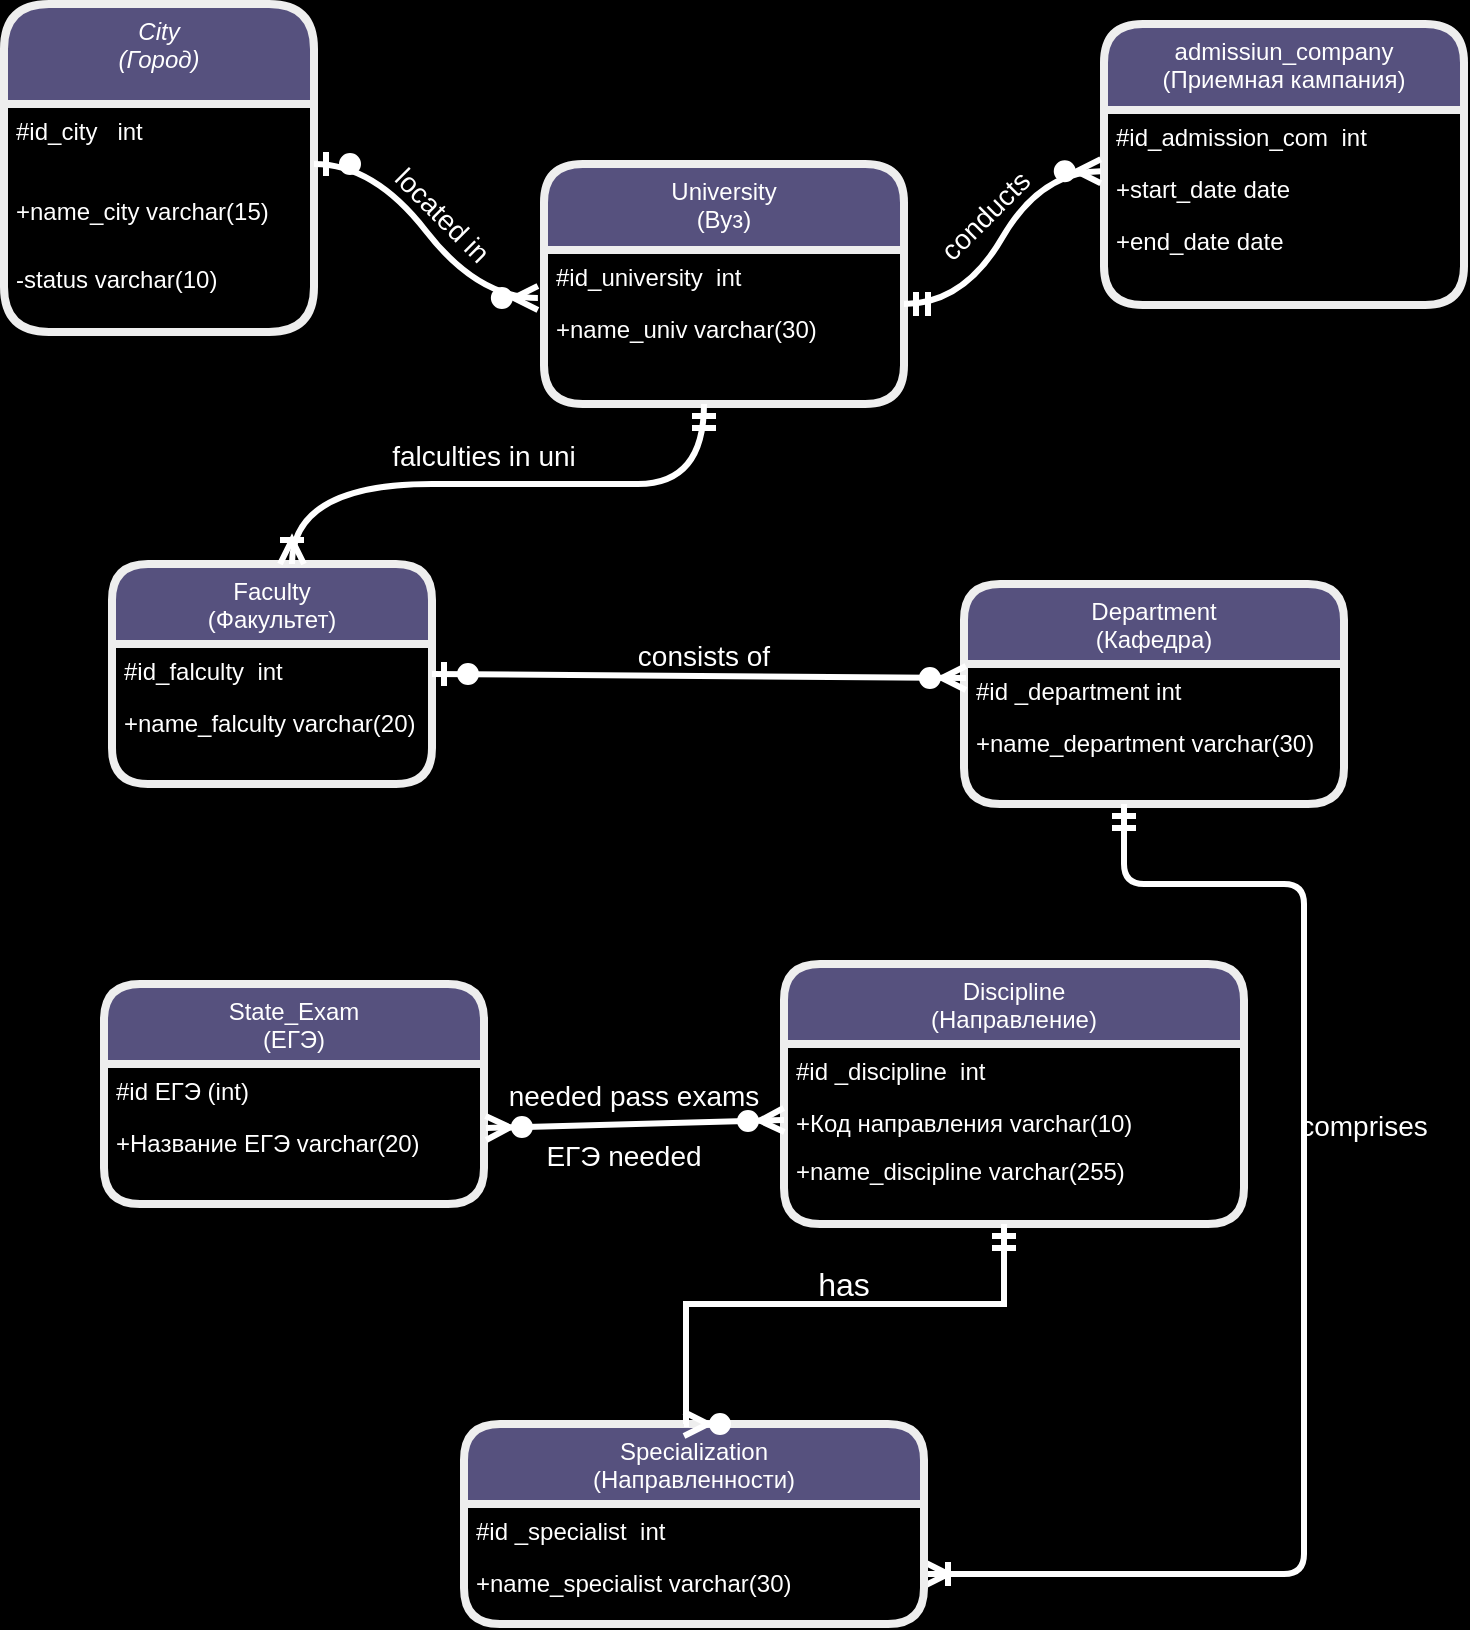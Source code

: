 <mxfile version="24.7.12">
  <diagram id="C5RBs43oDa-KdzZeNtuy" name="Page-1">
    <mxGraphModel dx="1050" dy="607" grid="1" gridSize="10" guides="1" tooltips="1" connect="1" arrows="1" fold="1" page="1" pageScale="1" pageWidth="827" pageHeight="1169" background="#000000" math="0" shadow="0">
      <root>
        <mxCell id="WIyWlLk6GJQsqaUBKTNV-0" />
        <mxCell id="WIyWlLk6GJQsqaUBKTNV-1" parent="WIyWlLk6GJQsqaUBKTNV-0" />
        <mxCell id="zkfFHV4jXpPFQw0GAbJ--0" value="City&#xa;(Город)" style="swimlane;fontStyle=2;align=center;verticalAlign=top;childLayout=stackLayout;horizontal=1;startSize=50;horizontalStack=0;resizeParent=1;resizeLast=0;collapsible=1;marginBottom=0;rounded=1;shadow=0;strokeWidth=4;labelBackgroundColor=none;fillColor=#56517E;strokeColor=#EEEEEE;fontColor=#FFFFFF;" parent="WIyWlLk6GJQsqaUBKTNV-1" vertex="1">
          <mxGeometry x="200" y="40" width="155" height="164" as="geometry">
            <mxRectangle x="230" y="140" width="160" height="26" as="alternateBounds" />
          </mxGeometry>
        </mxCell>
        <mxCell id="zkfFHV4jXpPFQw0GAbJ--1" value="#id_city   int" style="text;align=left;verticalAlign=top;spacingLeft=4;spacingRight=4;overflow=hidden;rotatable=0;points=[[0,0.5],[1,0.5]];portConstraint=eastwest;labelBackgroundColor=none;fontColor=#FFFFFF;rounded=1;" parent="zkfFHV4jXpPFQw0GAbJ--0" vertex="1">
          <mxGeometry y="50" width="155" height="40" as="geometry" />
        </mxCell>
        <mxCell id="zkfFHV4jXpPFQw0GAbJ--2" value="+name_city varchar(15)" style="text;align=left;verticalAlign=top;spacingLeft=4;spacingRight=4;overflow=hidden;rotatable=0;points=[[0,0.5],[1,0.5]];portConstraint=eastwest;rounded=1;shadow=0;html=0;labelBackgroundColor=none;fontColor=#FFFFFF;" parent="zkfFHV4jXpPFQw0GAbJ--0" vertex="1">
          <mxGeometry y="90" width="155" height="34" as="geometry" />
        </mxCell>
        <mxCell id="zkfFHV4jXpPFQw0GAbJ--3" value="-status varchar(10)" style="text;align=left;verticalAlign=top;spacingLeft=4;spacingRight=4;overflow=hidden;rotatable=0;points=[[0,0.5],[1,0.5]];portConstraint=eastwest;rounded=1;shadow=0;html=0;labelBackgroundColor=none;fontColor=#FFFFFF;" parent="zkfFHV4jXpPFQw0GAbJ--0" vertex="1">
          <mxGeometry y="124" width="155" height="40" as="geometry" />
        </mxCell>
        <mxCell id="zkfFHV4jXpPFQw0GAbJ--6" value="Faculty&#xa;(Факультет)" style="swimlane;fontStyle=0;align=center;verticalAlign=top;childLayout=stackLayout;horizontal=1;startSize=40;horizontalStack=0;resizeParent=1;resizeLast=0;collapsible=1;marginBottom=0;rounded=1;shadow=0;strokeWidth=4;labelBackgroundColor=none;fillColor=#56517E;strokeColor=#EEEEEE;fontColor=#FFFFFF;" parent="WIyWlLk6GJQsqaUBKTNV-1" vertex="1">
          <mxGeometry x="254" y="320" width="160" height="110" as="geometry">
            <mxRectangle x="130" y="380" width="160" height="26" as="alternateBounds" />
          </mxGeometry>
        </mxCell>
        <mxCell id="zkfFHV4jXpPFQw0GAbJ--7" value="#id_falculty  int" style="text;align=left;verticalAlign=top;spacingLeft=4;spacingRight=4;overflow=hidden;rotatable=0;points=[[0,0.5],[1,0.5]];portConstraint=eastwest;labelBackgroundColor=none;fontColor=#FFFFFF;rounded=1;" parent="zkfFHV4jXpPFQw0GAbJ--6" vertex="1">
          <mxGeometry y="40" width="160" height="26" as="geometry" />
        </mxCell>
        <mxCell id="zkfFHV4jXpPFQw0GAbJ--8" value="+name_falculty varchar(20)" style="text;align=left;verticalAlign=top;spacingLeft=4;spacingRight=4;overflow=hidden;rotatable=0;points=[[0,0.5],[1,0.5]];portConstraint=eastwest;rounded=1;shadow=0;html=0;labelBackgroundColor=none;fontColor=#FFFFFF;" parent="zkfFHV4jXpPFQw0GAbJ--6" vertex="1">
          <mxGeometry y="66" width="160" height="26" as="geometry" />
        </mxCell>
        <mxCell id="7lo-S9fPvDPKYI1ttoRr-32" style="edgeStyle=none;curved=1;rounded=1;orthogonalLoop=1;jettySize=auto;html=1;fontSize=12;startSize=8;endSize=8;labelBackgroundColor=none;strokeColor=#182E3E;fontColor=default;" edge="1" parent="WIyWlLk6GJQsqaUBKTNV-1" source="zkfFHV4jXpPFQw0GAbJ--13">
          <mxGeometry relative="1" as="geometry">
            <mxPoint x="550" y="240" as="targetPoint" />
          </mxGeometry>
        </mxCell>
        <mxCell id="zkfFHV4jXpPFQw0GAbJ--13" value="University&#xa;(Вуз)" style="swimlane;fontStyle=0;align=center;verticalAlign=top;childLayout=stackLayout;horizontal=1;startSize=43;horizontalStack=0;resizeParent=1;resizeLast=0;collapsible=1;marginBottom=0;rounded=1;shadow=0;strokeWidth=4;labelBackgroundColor=none;fillColor=#56517E;strokeColor=#EEEEEE;fontColor=#FFFFFF;" parent="WIyWlLk6GJQsqaUBKTNV-1" vertex="1">
          <mxGeometry x="470" y="120" width="180" height="120" as="geometry">
            <mxRectangle x="340" y="380" width="170" height="26" as="alternateBounds" />
          </mxGeometry>
        </mxCell>
        <mxCell id="zkfFHV4jXpPFQw0GAbJ--14" value="#id_university  int" style="text;align=left;verticalAlign=top;spacingLeft=4;spacingRight=4;overflow=hidden;rotatable=0;points=[[0,0.5],[1,0.5]];portConstraint=eastwest;labelBackgroundColor=none;fontColor=#FFFFFF;rounded=1;" parent="zkfFHV4jXpPFQw0GAbJ--13" vertex="1">
          <mxGeometry y="43" width="180" height="26" as="geometry" />
        </mxCell>
        <mxCell id="7lo-S9fPvDPKYI1ttoRr-0" value="+name_univ varchar(30)" style="text;align=left;verticalAlign=top;spacingLeft=4;spacingRight=4;overflow=hidden;rotatable=0;points=[[0,0.5],[1,0.5]];portConstraint=eastwest;labelBackgroundColor=none;fontColor=#FFFFFF;rounded=1;" vertex="1" parent="zkfFHV4jXpPFQw0GAbJ--13">
          <mxGeometry y="69" width="180" height="26" as="geometry" />
        </mxCell>
        <mxCell id="zkfFHV4jXpPFQw0GAbJ--17" value="Department&#xa;(Кафедра)" style="swimlane;fontStyle=0;align=center;verticalAlign=top;childLayout=stackLayout;horizontal=1;startSize=40;horizontalStack=0;resizeParent=1;resizeLast=0;collapsible=1;marginBottom=0;rounded=1;shadow=0;strokeWidth=4;labelBackgroundColor=none;fillColor=#56517E;strokeColor=#EEEEEE;fontColor=#FFFFFF;" parent="WIyWlLk6GJQsqaUBKTNV-1" vertex="1">
          <mxGeometry x="680" y="330" width="190" height="110" as="geometry">
            <mxRectangle x="550" y="140" width="160" height="26" as="alternateBounds" />
          </mxGeometry>
        </mxCell>
        <mxCell id="zkfFHV4jXpPFQw0GAbJ--18" value="#id _department int" style="text;align=left;verticalAlign=top;spacingLeft=4;spacingRight=4;overflow=hidden;rotatable=0;points=[[0,0.5],[1,0.5]];portConstraint=eastwest;labelBackgroundColor=none;fontColor=#FFFFFF;rounded=1;" parent="zkfFHV4jXpPFQw0GAbJ--17" vertex="1">
          <mxGeometry y="40" width="190" height="26" as="geometry" />
        </mxCell>
        <mxCell id="zkfFHV4jXpPFQw0GAbJ--19" value="+name_department varchar(30)" style="text;align=left;verticalAlign=top;spacingLeft=4;spacingRight=4;overflow=hidden;rotatable=0;points=[[0,0.5],[1,0.5]];portConstraint=eastwest;rounded=1;shadow=0;html=0;labelBackgroundColor=none;fontColor=#FFFFFF;" parent="zkfFHV4jXpPFQw0GAbJ--17" vertex="1">
          <mxGeometry y="66" width="190" height="26" as="geometry" />
        </mxCell>
        <mxCell id="7lo-S9fPvDPKYI1ttoRr-11" value="&lt;font style=&quot;font-size: 14px;&quot;&gt;located in&lt;/font&gt;" style="text;strokeColor=none;fillColor=none;html=1;align=center;verticalAlign=middle;whiteSpace=wrap;rounded=1;fontSize=16;labelBackgroundColor=none;fontColor=#FFFFFF;rotation=45;" vertex="1" parent="WIyWlLk6GJQsqaUBKTNV-1">
          <mxGeometry x="380" y="130" width="80" height="30" as="geometry" />
        </mxCell>
        <mxCell id="7lo-S9fPvDPKYI1ttoRr-13" value="admissiun_company&#xa;(Приемная кампания)" style="swimlane;fontStyle=0;align=center;verticalAlign=top;childLayout=stackLayout;horizontal=1;startSize=43;horizontalStack=0;resizeParent=1;resizeLast=0;collapsible=1;marginBottom=0;rounded=1;shadow=0;strokeWidth=4;labelBackgroundColor=none;fillColor=#56517E;strokeColor=#EEEEEE;fontColor=#FFFFFF;" vertex="1" parent="WIyWlLk6GJQsqaUBKTNV-1">
          <mxGeometry x="750" y="50" width="180" height="140.5" as="geometry">
            <mxRectangle x="340" y="380" width="170" height="26" as="alternateBounds" />
          </mxGeometry>
        </mxCell>
        <mxCell id="7lo-S9fPvDPKYI1ttoRr-14" value="#id_admission_com  int" style="text;align=left;verticalAlign=top;spacingLeft=4;spacingRight=4;overflow=hidden;rotatable=0;points=[[0,0.5],[1,0.5]];portConstraint=eastwest;labelBackgroundColor=none;fontColor=#FFFFFF;rounded=1;" vertex="1" parent="7lo-S9fPvDPKYI1ttoRr-13">
          <mxGeometry y="43" width="180" height="26" as="geometry" />
        </mxCell>
        <mxCell id="7lo-S9fPvDPKYI1ttoRr-16" value="+start_date date" style="text;align=left;verticalAlign=top;spacingLeft=4;spacingRight=4;overflow=hidden;rotatable=0;points=[[0,0.5],[1,0.5]];portConstraint=eastwest;labelBackgroundColor=none;fontColor=#FFFFFF;rounded=1;" vertex="1" parent="7lo-S9fPvDPKYI1ttoRr-13">
          <mxGeometry y="69" width="180" height="26" as="geometry" />
        </mxCell>
        <mxCell id="7lo-S9fPvDPKYI1ttoRr-18" value="+end_date date" style="text;align=left;verticalAlign=top;spacingLeft=4;spacingRight=4;overflow=hidden;rotatable=0;points=[[0,0.5],[1,0.5]];portConstraint=eastwest;labelBackgroundColor=none;fontColor=#FFFFFF;rounded=1;" vertex="1" parent="7lo-S9fPvDPKYI1ttoRr-13">
          <mxGeometry y="95" width="180" height="26" as="geometry" />
        </mxCell>
        <mxCell id="7lo-S9fPvDPKYI1ttoRr-20" value="" style="edgeStyle=entityRelationEdgeStyle;fontSize=12;html=1;endArrow=ERzeroToMany;startArrow=ERmandOne;rounded=1;startSize=8;endSize=8;curved=1;entryX=-0.009;entryY=0.177;entryDx=0;entryDy=0;labelBackgroundColor=none;strokeColor=#FFFFFF;fontColor=default;strokeWidth=3;entryPerimeter=0;" edge="1" parent="WIyWlLk6GJQsqaUBKTNV-1" target="7lo-S9fPvDPKYI1ttoRr-16">
          <mxGeometry width="100" height="100" relative="1" as="geometry">
            <mxPoint x="650" y="190" as="sourcePoint" />
            <mxPoint x="750" y="111.5" as="targetPoint" />
            <Array as="points">
              <mxPoint x="760" y="140" />
            </Array>
          </mxGeometry>
        </mxCell>
        <mxCell id="7lo-S9fPvDPKYI1ttoRr-21" value="" style="edgeStyle=entityRelationEdgeStyle;fontSize=12;html=1;endArrow=ERzeroToMany;startArrow=ERzeroToOne;rounded=1;startSize=8;endSize=8;curved=1;entryX=-0.017;entryY=0.923;entryDx=0;entryDy=0;entryPerimeter=0;labelBackgroundColor=none;strokeColor=#FFFFFF;fontColor=default;strokeWidth=3;" edge="1" parent="WIyWlLk6GJQsqaUBKTNV-1" target="zkfFHV4jXpPFQw0GAbJ--14">
          <mxGeometry width="100" height="100" relative="1" as="geometry">
            <mxPoint x="355" y="120" as="sourcePoint" />
            <mxPoint x="455" y="20" as="targetPoint" />
          </mxGeometry>
        </mxCell>
        <mxCell id="7lo-S9fPvDPKYI1ttoRr-22" value="Discipline&#xa;(Направление)" style="swimlane;fontStyle=0;align=center;verticalAlign=top;childLayout=stackLayout;horizontal=1;startSize=40;horizontalStack=0;resizeParent=1;resizeLast=0;collapsible=1;marginBottom=0;rounded=1;shadow=0;strokeWidth=4;labelBackgroundColor=none;fillColor=#56517E;strokeColor=#EEEEEE;fontColor=#FFFFFF;" vertex="1" parent="WIyWlLk6GJQsqaUBKTNV-1">
          <mxGeometry x="590" y="520" width="230" height="130" as="geometry">
            <mxRectangle x="550" y="140" width="160" height="26" as="alternateBounds" />
          </mxGeometry>
        </mxCell>
        <mxCell id="7lo-S9fPvDPKYI1ttoRr-23" value="#id _discipline  int" style="text;align=left;verticalAlign=top;spacingLeft=4;spacingRight=4;overflow=hidden;rotatable=0;points=[[0,0.5],[1,0.5]];portConstraint=eastwest;labelBackgroundColor=none;fontColor=#FFFFFF;rounded=1;" vertex="1" parent="7lo-S9fPvDPKYI1ttoRr-22">
          <mxGeometry y="40" width="230" height="26" as="geometry" />
        </mxCell>
        <mxCell id="7lo-S9fPvDPKYI1ttoRr-25" value="+Код направления varchar(10)" style="text;align=left;verticalAlign=top;spacingLeft=4;spacingRight=4;overflow=hidden;rotatable=0;points=[[0,0.5],[1,0.5]];portConstraint=eastwest;labelBackgroundColor=none;fontColor=#FFFFFF;rounded=1;" vertex="1" parent="7lo-S9fPvDPKYI1ttoRr-22">
          <mxGeometry y="66" width="230" height="24" as="geometry" />
        </mxCell>
        <mxCell id="7lo-S9fPvDPKYI1ttoRr-52" value="+name_discipline varchar(255)" style="text;align=left;verticalAlign=top;spacingLeft=4;spacingRight=4;overflow=hidden;rotatable=0;points=[[0,0.5],[1,0.5]];portConstraint=eastwest;labelBackgroundColor=none;fontColor=#FFFFFF;rounded=1;" vertex="1" parent="7lo-S9fPvDPKYI1ttoRr-22">
          <mxGeometry y="90" width="230" height="24" as="geometry" />
        </mxCell>
        <mxCell id="7lo-S9fPvDPKYI1ttoRr-27" value="State_Exam&#xa;(ЕГЭ)" style="swimlane;fontStyle=0;align=center;verticalAlign=top;childLayout=stackLayout;horizontal=1;startSize=40;horizontalStack=0;resizeParent=1;resizeLast=0;collapsible=1;marginBottom=0;rounded=1;shadow=0;strokeWidth=4;labelBackgroundColor=none;fillColor=#56517E;strokeColor=#EEEEEE;fontColor=#FFFFFF;" vertex="1" parent="WIyWlLk6GJQsqaUBKTNV-1">
          <mxGeometry x="250" y="530" width="190" height="110" as="geometry">
            <mxRectangle x="550" y="140" width="160" height="26" as="alternateBounds" />
          </mxGeometry>
        </mxCell>
        <mxCell id="7lo-S9fPvDPKYI1ttoRr-28" value="#id ЕГЭ (int)" style="text;align=left;verticalAlign=top;spacingLeft=4;spacingRight=4;overflow=hidden;rotatable=0;points=[[0,0.5],[1,0.5]];portConstraint=eastwest;labelBackgroundColor=none;fontColor=#FFFFFF;rounded=1;" vertex="1" parent="7lo-S9fPvDPKYI1ttoRr-27">
          <mxGeometry y="40" width="190" height="26" as="geometry" />
        </mxCell>
        <mxCell id="7lo-S9fPvDPKYI1ttoRr-29" value="+Название ЕГЭ varchar(20)" style="text;align=left;verticalAlign=top;spacingLeft=4;spacingRight=4;overflow=hidden;rotatable=0;points=[[0,0.5],[1,0.5]];portConstraint=eastwest;rounded=1;shadow=0;html=0;labelBackgroundColor=none;fontColor=#FFFFFF;" vertex="1" parent="7lo-S9fPvDPKYI1ttoRr-27">
          <mxGeometry y="66" width="190" height="26" as="geometry" />
        </mxCell>
        <mxCell id="7lo-S9fPvDPKYI1ttoRr-33" value="" style="edgeStyle=orthogonalEdgeStyle;fontSize=12;html=1;endArrow=ERoneToMany;startArrow=ERmandOne;rounded=1;startSize=8;endSize=8;curved=1;labelBackgroundColor=none;fontColor=default;strokeWidth=3;strokeColor=#FFFFFF;" edge="1" parent="WIyWlLk6GJQsqaUBKTNV-1">
          <mxGeometry width="100" height="100" relative="1" as="geometry">
            <mxPoint x="550" y="240" as="sourcePoint" />
            <mxPoint x="344" y="320" as="targetPoint" />
            <Array as="points">
              <mxPoint x="484" y="280" />
              <mxPoint x="345" y="280" />
            </Array>
          </mxGeometry>
        </mxCell>
        <mxCell id="7lo-S9fPvDPKYI1ttoRr-34" value="" style="edgeStyle=entityRelationEdgeStyle;fontSize=12;html=1;endArrow=ERzeroToMany;startArrow=ERzeroToOne;rounded=1;startSize=8;endSize=8;curved=1;exitX=1;exitY=0.5;exitDx=0;exitDy=0;entryX=0.005;entryY=0.269;entryDx=0;entryDy=0;entryPerimeter=0;labelBackgroundColor=none;strokeColor=#FFFFFF;fontColor=default;strokeWidth=3;" edge="1" parent="WIyWlLk6GJQsqaUBKTNV-1" source="zkfFHV4jXpPFQw0GAbJ--6" target="zkfFHV4jXpPFQw0GAbJ--18">
          <mxGeometry width="100" height="100" relative="1" as="geometry">
            <mxPoint x="530" y="350" as="sourcePoint" />
            <mxPoint x="630" y="250" as="targetPoint" />
          </mxGeometry>
        </mxCell>
        <mxCell id="7lo-S9fPvDPKYI1ttoRr-35" value="" style="fontSize=12;html=1;endArrow=ERoneToMany;startArrow=ERmandOne;rounded=1;startSize=8;endSize=8;edgeStyle=orthogonalEdgeStyle;entryX=1;entryY=0.75;entryDx=0;entryDy=0;labelBackgroundColor=none;strokeColor=#FFFFFF;fontColor=default;strokeWidth=3;" edge="1" parent="WIyWlLk6GJQsqaUBKTNV-1" target="7lo-S9fPvDPKYI1ttoRr-38">
          <mxGeometry width="100" height="100" relative="1" as="geometry">
            <mxPoint x="760" y="440" as="sourcePoint" />
            <mxPoint x="690" y="510" as="targetPoint" />
            <Array as="points">
              <mxPoint x="760" y="480" />
              <mxPoint x="850" y="480" />
              <mxPoint x="850" y="825" />
            </Array>
          </mxGeometry>
        </mxCell>
        <mxCell id="7lo-S9fPvDPKYI1ttoRr-36" value="" style="fontSize=12;html=1;endArrow=ERzeroToMany;endFill=1;startArrow=ERzeroToMany;rounded=1;startSize=8;endSize=8;entryX=0;entryY=0.5;entryDx=0;entryDy=0;exitX=1.005;exitY=0.231;exitDx=0;exitDy=0;exitPerimeter=0;labelBackgroundColor=none;strokeColor=#FFFFFF;fontColor=default;strokeWidth=3;" edge="1" parent="WIyWlLk6GJQsqaUBKTNV-1" source="7lo-S9fPvDPKYI1ttoRr-29" target="7lo-S9fPvDPKYI1ttoRr-25">
          <mxGeometry width="100" height="100" relative="1" as="geometry">
            <mxPoint x="450" y="600" as="sourcePoint" />
            <mxPoint x="570" y="600" as="targetPoint" />
          </mxGeometry>
        </mxCell>
        <mxCell id="7lo-S9fPvDPKYI1ttoRr-38" value="Specialization&#xa;(Направленности)" style="swimlane;fontStyle=0;align=center;verticalAlign=top;childLayout=stackLayout;horizontal=1;startSize=40;horizontalStack=0;resizeParent=1;resizeLast=0;collapsible=1;marginBottom=0;rounded=1;shadow=0;strokeWidth=4;labelBackgroundColor=none;fillColor=#56517E;strokeColor=#EEEEEE;fontColor=#FFFFFF;" vertex="1" parent="WIyWlLk6GJQsqaUBKTNV-1">
          <mxGeometry x="430" y="750" width="230" height="100" as="geometry">
            <mxRectangle x="550" y="140" width="160" height="26" as="alternateBounds" />
          </mxGeometry>
        </mxCell>
        <mxCell id="7lo-S9fPvDPKYI1ttoRr-39" value="#id _specialist  int" style="text;align=left;verticalAlign=top;spacingLeft=4;spacingRight=4;overflow=hidden;rotatable=0;points=[[0,0.5],[1,0.5]];portConstraint=eastwest;labelBackgroundColor=none;fontColor=#FFFFFF;rounded=1;" vertex="1" parent="7lo-S9fPvDPKYI1ttoRr-38">
          <mxGeometry y="40" width="230" height="26" as="geometry" />
        </mxCell>
        <mxCell id="7lo-S9fPvDPKYI1ttoRr-40" value="+name_specialist varchar(30)" style="text;align=left;verticalAlign=top;spacingLeft=4;spacingRight=4;overflow=hidden;rotatable=0;points=[[0,0.5],[1,0.5]];portConstraint=eastwest;labelBackgroundColor=none;fontColor=#FFFFFF;rounded=1;" vertex="1" parent="7lo-S9fPvDPKYI1ttoRr-38">
          <mxGeometry y="66" width="230" height="26" as="geometry" />
        </mxCell>
        <mxCell id="7lo-S9fPvDPKYI1ttoRr-42" value="" style="edgeStyle=orthogonalEdgeStyle;fontSize=12;html=1;endArrow=ERzeroToMany;startArrow=ERmandOne;rounded=0;startSize=8;endSize=8;strokeWidth=3;strokeColor=#FFFFFF;" edge="1" parent="WIyWlLk6GJQsqaUBKTNV-1">
          <mxGeometry width="100" height="100" relative="1" as="geometry">
            <mxPoint x="700" y="650" as="sourcePoint" />
            <mxPoint x="540" y="750" as="targetPoint" />
            <Array as="points">
              <mxPoint x="700" y="690" />
              <mxPoint x="541" y="690" />
            </Array>
          </mxGeometry>
        </mxCell>
        <mxCell id="7lo-S9fPvDPKYI1ttoRr-44" value="&lt;font style=&quot;font-size: 14px;&quot; color=&quot;#ffffff&quot;&gt;conducts&lt;/font&gt;" style="text;strokeColor=none;fillColor=none;html=1;align=center;verticalAlign=middle;whiteSpace=wrap;rounded=0;fontSize=16;rotation=-45;" vertex="1" parent="WIyWlLk6GJQsqaUBKTNV-1">
          <mxGeometry x="660" y="130" width="60" height="30" as="geometry" />
        </mxCell>
        <mxCell id="7lo-S9fPvDPKYI1ttoRr-45" value="&lt;font style=&quot;font-size: 14px;&quot; color=&quot;#ffffff&quot;&gt;falculties in uni&lt;/font&gt;" style="text;strokeColor=none;fillColor=none;html=1;align=center;verticalAlign=middle;whiteSpace=wrap;rounded=0;fontSize=16;" vertex="1" parent="WIyWlLk6GJQsqaUBKTNV-1">
          <mxGeometry x="380" y="250" width="120" height="30" as="geometry" />
        </mxCell>
        <mxCell id="7lo-S9fPvDPKYI1ttoRr-46" value="&lt;font style=&quot;font-size: 14px;&quot; color=&quot;#ffffff&quot;&gt;consists of&lt;/font&gt;" style="text;strokeColor=none;fillColor=none;html=1;align=center;verticalAlign=middle;whiteSpace=wrap;rounded=0;fontSize=16;" vertex="1" parent="WIyWlLk6GJQsqaUBKTNV-1">
          <mxGeometry x="510" y="350" width="80" height="30" as="geometry" />
        </mxCell>
        <mxCell id="7lo-S9fPvDPKYI1ttoRr-47" value="&lt;font style=&quot;font-size: 14px;&quot; color=&quot;#ffffff&quot;&gt;comprises&lt;/font&gt;" style="text;strokeColor=none;fillColor=none;html=1;align=center;verticalAlign=middle;whiteSpace=wrap;rounded=0;fontSize=16;" vertex="1" parent="WIyWlLk6GJQsqaUBKTNV-1">
          <mxGeometry x="850" y="585" width="60" height="30" as="geometry" />
        </mxCell>
        <mxCell id="7lo-S9fPvDPKYI1ttoRr-48" value="&lt;font style=&quot;font-size: 14px;&quot; color=&quot;#ffffff&quot;&gt;needed pass exams&lt;/font&gt;" style="text;strokeColor=none;fillColor=none;html=1;align=center;verticalAlign=middle;whiteSpace=wrap;rounded=0;fontSize=16;" vertex="1" parent="WIyWlLk6GJQsqaUBKTNV-1">
          <mxGeometry x="450" y="570" width="130" height="30" as="geometry" />
        </mxCell>
        <mxCell id="7lo-S9fPvDPKYI1ttoRr-49" value="&lt;font style=&quot;font-size: 14px;&quot; color=&quot;#ffffff&quot;&gt;ЕГЭ needed&lt;/font&gt;" style="text;strokeColor=none;fillColor=none;html=1;align=center;verticalAlign=middle;whiteSpace=wrap;rounded=0;fontSize=16;" vertex="1" parent="WIyWlLk6GJQsqaUBKTNV-1">
          <mxGeometry x="470" y="600" width="80" height="30" as="geometry" />
        </mxCell>
        <mxCell id="7lo-S9fPvDPKYI1ttoRr-50" value="&lt;font color=&quot;#ffffff&quot;&gt;has&lt;/font&gt;" style="text;strokeColor=none;fillColor=none;html=1;align=center;verticalAlign=middle;whiteSpace=wrap;rounded=0;fontSize=16;" vertex="1" parent="WIyWlLk6GJQsqaUBKTNV-1">
          <mxGeometry x="590" y="660" width="60" height="40" as="geometry" />
        </mxCell>
      </root>
    </mxGraphModel>
  </diagram>
</mxfile>
